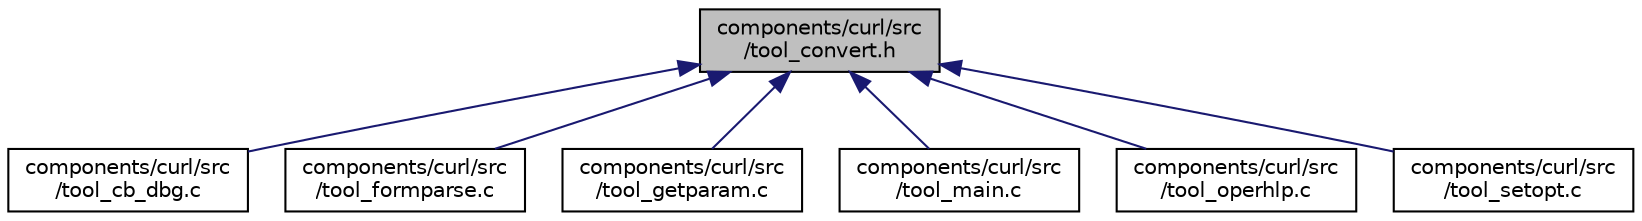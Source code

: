 digraph "components/curl/src/tool_convert.h"
{
  edge [fontname="Helvetica",fontsize="10",labelfontname="Helvetica",labelfontsize="10"];
  node [fontname="Helvetica",fontsize="10",shape=record];
  Node23 [label="components/curl/src\l/tool_convert.h",height=0.2,width=0.4,color="black", fillcolor="grey75", style="filled", fontcolor="black"];
  Node23 -> Node24 [dir="back",color="midnightblue",fontsize="10",style="solid",fontname="Helvetica"];
  Node24 [label="components/curl/src\l/tool_cb_dbg.c",height=0.2,width=0.4,color="black", fillcolor="white", style="filled",URL="$tool__cb__dbg_8c.html"];
  Node23 -> Node25 [dir="back",color="midnightblue",fontsize="10",style="solid",fontname="Helvetica"];
  Node25 [label="components/curl/src\l/tool_formparse.c",height=0.2,width=0.4,color="black", fillcolor="white", style="filled",URL="$tool__formparse_8c.html"];
  Node23 -> Node26 [dir="back",color="midnightblue",fontsize="10",style="solid",fontname="Helvetica"];
  Node26 [label="components/curl/src\l/tool_getparam.c",height=0.2,width=0.4,color="black", fillcolor="white", style="filled",URL="$tool__getparam_8c.html"];
  Node23 -> Node27 [dir="back",color="midnightblue",fontsize="10",style="solid",fontname="Helvetica"];
  Node27 [label="components/curl/src\l/tool_main.c",height=0.2,width=0.4,color="black", fillcolor="white", style="filled",URL="$tool__main_8c.html"];
  Node23 -> Node28 [dir="back",color="midnightblue",fontsize="10",style="solid",fontname="Helvetica"];
  Node28 [label="components/curl/src\l/tool_operhlp.c",height=0.2,width=0.4,color="black", fillcolor="white", style="filled",URL="$tool__operhlp_8c.html"];
  Node23 -> Node29 [dir="back",color="midnightblue",fontsize="10",style="solid",fontname="Helvetica"];
  Node29 [label="components/curl/src\l/tool_setopt.c",height=0.2,width=0.4,color="black", fillcolor="white", style="filled",URL="$tool__setopt_8c.html"];
}
